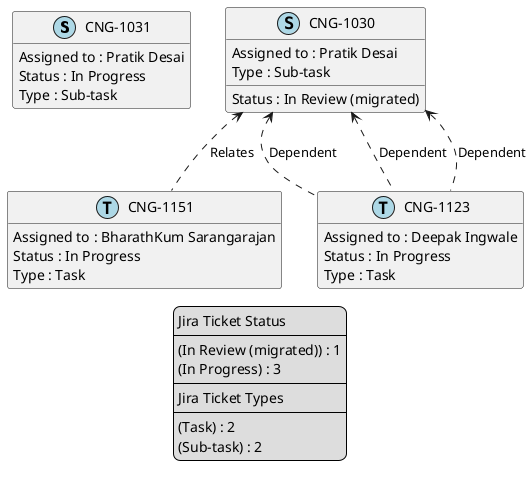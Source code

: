 @startuml
'https://plantuml.com/class-diagram

' GENERATE CLASS DIAGRAM ===========
' Generated at    : Mon Apr 15 14:04:21 CEST 2024

hide empty members

legend
Jira Ticket Status
----
(In Review (migrated)) : 1
(In Progress) : 3
----
Jira Ticket Types
----
(Task) : 2
(Sub-task) : 2
end legend


' Tickets =======
class "CNG-1031" << (S,lightblue) >> {
  Assigned to : Pratik Desai
  Status : In Progress
  Type : Sub-task
}

class "CNG-1030" << (S,lightblue) >> {
  Assigned to : Pratik Desai
  Status : In Review (migrated)
  Type : Sub-task
}

class "CNG-1151" << (T,lightblue) >> {
  Assigned to : BharathKum Sarangarajan
  Status : In Progress
  Type : Task
}

class "CNG-1123" << (T,lightblue) >> {
  Assigned to : Deepak Ingwale
  Status : In Progress
  Type : Task
}



' Links =======
"CNG-1030" <.. "CNG-1123" : Dependent
"CNG-1030" <.. "CNG-1151" : Relates
"CNG-1030" <.. "CNG-1123" : Dependent
"CNG-1030" <.. "CNG-1123" : Dependent


@enduml
